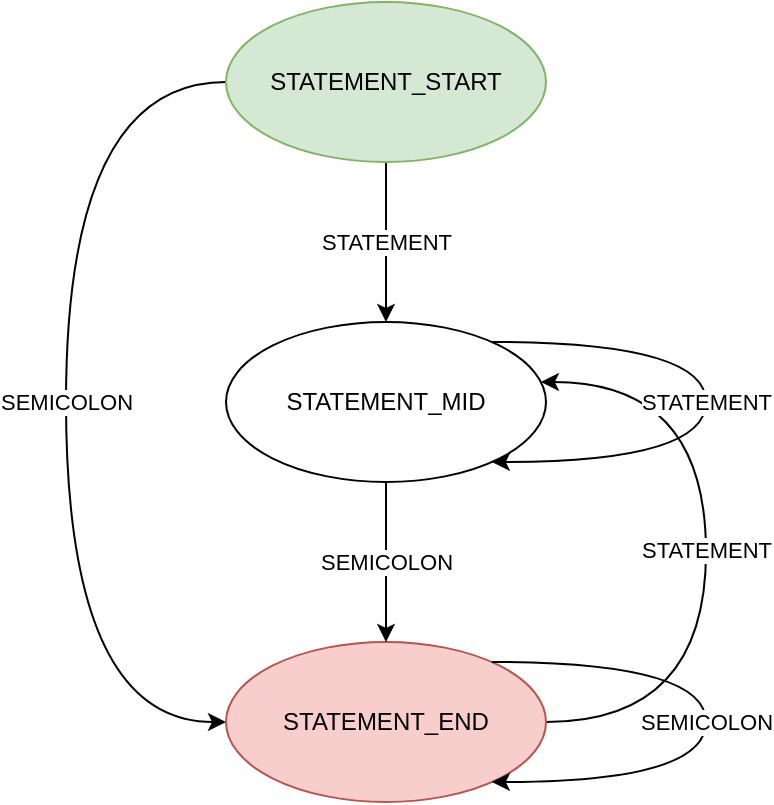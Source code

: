 <mxfile version="15.1.2" type="device" pages="6"><diagram id="bK9BDDkw3SeT28coJPDx" name="statement"><mxGraphModel dx="419" dy="792" grid="1" gridSize="10" guides="1" tooltips="1" connect="1" arrows="1" fold="1" page="1" pageScale="1" pageWidth="850" pageHeight="1100" math="0" shadow="0"><root><mxCell id="0"/><mxCell id="1" parent="0"/><mxCell id="UDYMnOhqUvh5DL2IZDFW-5" value="SEMICOLON" style="edgeStyle=orthogonalEdgeStyle;curved=1;rounded=0;orthogonalLoop=1;jettySize=auto;html=1;exitX=0;exitY=0.5;exitDx=0;exitDy=0;" parent="1" source="UDYMnOhqUvh5DL2IZDFW-1" target="UDYMnOhqUvh5DL2IZDFW-2" edge="1"><mxGeometry relative="1" as="geometry"><Array as="points"><mxPoint x="160" y="240"/><mxPoint x="160" y="560"/></Array></mxGeometry></mxCell><mxCell id="U7yt-398f3Vu_MOblbpk-3" value="STATEMENT" style="edgeStyle=orthogonalEdgeStyle;curved=1;rounded=0;orthogonalLoop=1;jettySize=auto;html=1;" parent="1" source="UDYMnOhqUvh5DL2IZDFW-1" target="U7yt-398f3Vu_MOblbpk-1" edge="1"><mxGeometry relative="1" as="geometry"/></mxCell><mxCell id="UDYMnOhqUvh5DL2IZDFW-1" value="STATEMENT_START" style="ellipse;whiteSpace=wrap;html=1;fillColor=#d5e8d4;strokeColor=#82b366;" parent="1" vertex="1"><mxGeometry x="240" y="200" width="160" height="80" as="geometry"/></mxCell><mxCell id="UDYMnOhqUvh5DL2IZDFW-6" value="STATEMENT" style="edgeStyle=orthogonalEdgeStyle;curved=1;rounded=0;orthogonalLoop=1;jettySize=auto;html=1;" parent="1" source="UDYMnOhqUvh5DL2IZDFW-2" target="U7yt-398f3Vu_MOblbpk-1" edge="1"><mxGeometry relative="1" as="geometry"><Array as="points"><mxPoint x="480" y="560"/><mxPoint x="480" y="390"/></Array></mxGeometry></mxCell><mxCell id="UDYMnOhqUvh5DL2IZDFW-2" value="STATEMENT_END" style="ellipse;whiteSpace=wrap;html=1;fillColor=#f8cecc;strokeColor=#b85450;" parent="1" vertex="1"><mxGeometry x="240" y="520" width="160" height="80" as="geometry"/></mxCell><mxCell id="U7yt-398f3Vu_MOblbpk-4" value="SEMICOLON" style="edgeStyle=orthogonalEdgeStyle;curved=1;rounded=0;orthogonalLoop=1;jettySize=auto;html=1;" parent="1" source="U7yt-398f3Vu_MOblbpk-1" target="UDYMnOhqUvh5DL2IZDFW-2" edge="1"><mxGeometry relative="1" as="geometry"/></mxCell><mxCell id="U7yt-398f3Vu_MOblbpk-1" value="STATEMENT_MID" style="ellipse;whiteSpace=wrap;html=1;" parent="1" vertex="1"><mxGeometry x="240" y="360" width="160" height="80" as="geometry"/></mxCell><mxCell id="U7yt-398f3Vu_MOblbpk-5" value="STATEMENT" style="edgeStyle=orthogonalEdgeStyle;curved=1;rounded=0;orthogonalLoop=1;jettySize=auto;html=1;" parent="1" source="U7yt-398f3Vu_MOblbpk-1" target="U7yt-398f3Vu_MOblbpk-1" edge="1"><mxGeometry relative="1" as="geometry"><Array as="points"><mxPoint x="480" y="430"/></Array></mxGeometry></mxCell><mxCell id="U7yt-398f3Vu_MOblbpk-6" value="SEMICOLON" style="edgeStyle=orthogonalEdgeStyle;curved=1;rounded=0;orthogonalLoop=1;jettySize=auto;html=1;" parent="1" source="UDYMnOhqUvh5DL2IZDFW-2" target="UDYMnOhqUvh5DL2IZDFW-2" edge="1"><mxGeometry relative="1" as="geometry"><Array as="points"><mxPoint x="480" y="590"/></Array></mxGeometry></mxCell></root></mxGraphModel></diagram><diagram name="if-then-else" id="oFkFDB2Qu-hyguMIaYTn"><mxGraphModel dx="871" dy="792" grid="1" gridSize="10" guides="1" tooltips="1" connect="1" arrows="1" fold="1" page="1" pageScale="1" pageWidth="850" pageHeight="1100" math="0" shadow="0"><root><mxCell id="MuGwJeMaBi-Dwto1j1CX-0"/><mxCell id="MuGwJeMaBi-Dwto1j1CX-1" parent="MuGwJeMaBi-Dwto1j1CX-0"/><mxCell id="MuGwJeMaBi-Dwto1j1CX-2" value="PAREN_OPEN" style="edgeStyle=orthogonalEdgeStyle;curved=1;rounded=0;orthogonalLoop=1;jettySize=auto;html=1;" parent="MuGwJeMaBi-Dwto1j1CX-1" source="MuGwJeMaBi-Dwto1j1CX-4" target="MuGwJeMaBi-Dwto1j1CX-8" edge="1"><mxGeometry relative="1" as="geometry"/></mxCell><mxCell id="MuGwJeMaBi-Dwto1j1CX-3" value="SEMICOLON" style="edgeStyle=orthogonalEdgeStyle;curved=1;rounded=0;orthogonalLoop=1;jettySize=auto;html=1;" parent="MuGwJeMaBi-Dwto1j1CX-1" source="MuGwJeMaBi-Dwto1j1CX-4" target="MuGwJeMaBi-Dwto1j1CX-19" edge="1"><mxGeometry relative="1" as="geometry"><mxPoint x="640" y="80" as="targetPoint"/><Array as="points"><mxPoint x="720" y="80"/><mxPoint x="720" y="1130"/></Array></mxGeometry></mxCell><mxCell id="MuGwJeMaBi-Dwto1j1CX-4" value="IF_START" style="ellipse;whiteSpace=wrap;html=1;fillColor=#d5e8d4;strokeColor=#82b366;" parent="MuGwJeMaBi-Dwto1j1CX-1" vertex="1"><mxGeometry x="320" y="40" width="160" height="80" as="geometry"/></mxCell><mxCell id="MuGwJeMaBi-Dwto1j1CX-5" value="IF_ELSE_END" style="ellipse;whiteSpace=wrap;html=1;fillColor=#f8cecc;strokeColor=#b85450;" parent="MuGwJeMaBi-Dwto1j1CX-1" vertex="1"><mxGeometry x="320" y="1840" width="160" height="80" as="geometry"/></mxCell><mxCell id="MuGwJeMaBi-Dwto1j1CX-6" value="PAREN_CLOSE" style="rounded=0;orthogonalLoop=1;jettySize=auto;html=1;" parent="MuGwJeMaBi-Dwto1j1CX-1" source="MuGwJeMaBi-Dwto1j1CX-24" target="MuGwJeMaBi-Dwto1j1CX-12" edge="1"><mxGeometry relative="1" as="geometry"/></mxCell><mxCell id="MuGwJeMaBi-Dwto1j1CX-7" value="STATEMENT" style="edgeStyle=none;rounded=0;orthogonalLoop=1;jettySize=auto;html=1;" parent="MuGwJeMaBi-Dwto1j1CX-1" source="MuGwJeMaBi-Dwto1j1CX-8" target="MuGwJeMaBi-Dwto1j1CX-24" edge="1"><mxGeometry relative="1" as="geometry"/></mxCell><mxCell id="MuGwJeMaBi-Dwto1j1CX-8" value="IF_PAREN_OPEN" style="ellipse;whiteSpace=wrap;html=1;" parent="MuGwJeMaBi-Dwto1j1CX-1" vertex="1"><mxGeometry x="320" y="200" width="160" height="80" as="geometry"/></mxCell><mxCell id="MuGwJeMaBi-Dwto1j1CX-9" value="STATEMENT&lt;br&gt;IF&lt;br&gt;WHILE&lt;br&gt;DO&lt;br&gt;FOR&lt;br&gt;FUNCTION" style="edgeStyle=orthogonalEdgeStyle;rounded=0;orthogonalLoop=1;jettySize=auto;html=1;curved=1;" parent="MuGwJeMaBi-Dwto1j1CX-1" source="MuGwJeMaBi-Dwto1j1CX-12" target="MuGwJeMaBi-Dwto1j1CX-52" edge="1"><mxGeometry x="0.364" y="10" relative="1" as="geometry"><Array as="points"><mxPoint x="200" y="560"/></Array><mxPoint as="offset"/></mxGeometry></mxCell><mxCell id="MuGwJeMaBi-Dwto1j1CX-10" value="BRACE_OPEN" style="edgeStyle=none;rounded=0;orthogonalLoop=1;jettySize=auto;html=1;" parent="MuGwJeMaBi-Dwto1j1CX-1" source="MuGwJeMaBi-Dwto1j1CX-12" target="MuGwJeMaBi-Dwto1j1CX-21" edge="1"><mxGeometry relative="1" as="geometry"/></mxCell><mxCell id="MuGwJeMaBi-Dwto1j1CX-11" value="SEMICOLON" style="edgeStyle=orthogonalEdgeStyle;curved=1;rounded=0;orthogonalLoop=1;jettySize=auto;html=1;" parent="MuGwJeMaBi-Dwto1j1CX-1" source="MuGwJeMaBi-Dwto1j1CX-12" target="MuGwJeMaBi-Dwto1j1CX-19" edge="1"><mxGeometry relative="1" as="geometry"><Array as="points"><mxPoint x="50" y="560"/><mxPoint x="50" y="1140"/></Array></mxGeometry></mxCell><mxCell id="lh3xeQbuJZvoEI2zQzY--0" value="BRACE_CLOSE" style="edgeStyle=orthogonalEdgeStyle;curved=1;rounded=0;orthogonalLoop=1;jettySize=auto;html=1;" parent="MuGwJeMaBi-Dwto1j1CX-1" source="MuGwJeMaBi-Dwto1j1CX-21" target="MuGwJeMaBi-Dwto1j1CX-19" edge="1"><mxGeometry relative="1" as="geometry"><Array as="points"><mxPoint x="640" y="720"/><mxPoint x="640" y="1120"/></Array></mxGeometry></mxCell><mxCell id="MuGwJeMaBi-Dwto1j1CX-12" value="IF_PAREN_CLOSE" style="ellipse;whiteSpace=wrap;html=1;" parent="MuGwJeMaBi-Dwto1j1CX-1" vertex="1"><mxGeometry x="320" y="520" width="160" height="80" as="geometry"/></mxCell><mxCell id="MuGwJeMaBi-Dwto1j1CX-13" value="BRACE_OPEN" style="edgeStyle=orthogonalEdgeStyle;curved=1;rounded=0;orthogonalLoop=1;jettySize=auto;html=1;" parent="MuGwJeMaBi-Dwto1j1CX-1" source="MuGwJeMaBi-Dwto1j1CX-17" target="MuGwJeMaBi-Dwto1j1CX-27" edge="1"><mxGeometry relative="1" as="geometry"/></mxCell><mxCell id="MuGwJeMaBi-Dwto1j1CX-14" value="SEMICOLON" style="edgeStyle=orthogonalEdgeStyle;curved=1;rounded=0;orthogonalLoop=1;jettySize=auto;html=1;" parent="MuGwJeMaBi-Dwto1j1CX-1" source="MuGwJeMaBi-Dwto1j1CX-17" target="MuGwJeMaBi-Dwto1j1CX-5" edge="1"><mxGeometry relative="1" as="geometry"><Array as="points"><mxPoint x="720" y="1300"/><mxPoint x="720" y="1880"/></Array></mxGeometry></mxCell><mxCell id="MuGwJeMaBi-Dwto1j1CX-16" value="STATEMENT&lt;br&gt;WHILE&lt;br&gt;DO&lt;br&gt;FOR&lt;br&gt;FUNCTION" style="edgeStyle=orthogonalEdgeStyle;curved=1;rounded=0;orthogonalLoop=1;jettySize=auto;html=1;" parent="MuGwJeMaBi-Dwto1j1CX-1" source="MuGwJeMaBi-Dwto1j1CX-17" target="MuGwJeMaBi-Dwto1j1CX-54" edge="1"><mxGeometry x="0.334" y="10" relative="1" as="geometry"><Array as="points"><mxPoint x="160" y="1300"/></Array><mxPoint as="offset"/></mxGeometry></mxCell><mxCell id="JeFO6iS-XbNpgLlsY4ys-5" value="IF" style="edgeStyle=orthogonalEdgeStyle;curved=1;rounded=0;orthogonalLoop=1;jettySize=auto;html=1;" parent="MuGwJeMaBi-Dwto1j1CX-1" source="MuGwJeMaBi-Dwto1j1CX-17" target="JeFO6iS-XbNpgLlsY4ys-1" edge="1"><mxGeometry relative="1" as="geometry"><Array as="points"><mxPoint x="660" y="1260"/><mxPoint x="660" y="1260"/></Array></mxGeometry></mxCell><mxCell id="MuGwJeMaBi-Dwto1j1CX-17" value="IF_ELSE" style="ellipse;whiteSpace=wrap;html=1;fillColor=#d5e8d4;strokeColor=#82b366;" parent="MuGwJeMaBi-Dwto1j1CX-1" vertex="1"><mxGeometry x="320" y="1240" width="160" height="80" as="geometry"/></mxCell><mxCell id="MuGwJeMaBi-Dwto1j1CX-18" value="ELSE" style="edgeStyle=orthogonalEdgeStyle;curved=1;rounded=0;orthogonalLoop=1;jettySize=auto;html=1;" parent="MuGwJeMaBi-Dwto1j1CX-1" source="MuGwJeMaBi-Dwto1j1CX-19" target="MuGwJeMaBi-Dwto1j1CX-17" edge="1"><mxGeometry relative="1" as="geometry"><mxPoint x="160" y="1280" as="sourcePoint"/></mxGeometry></mxCell><mxCell id="MuGwJeMaBi-Dwto1j1CX-19" value="IF_THEN_END" style="ellipse;whiteSpace=wrap;html=1;fillColor=#f8cecc;strokeColor=#b85450;" parent="MuGwJeMaBi-Dwto1j1CX-1" vertex="1"><mxGeometry x="320" y="1090" width="160" height="80" as="geometry"/></mxCell><mxCell id="MuGwJeMaBi-Dwto1j1CX-20" value="SEMICOLON&lt;br&gt;STATEMENT&lt;br&gt;IF&lt;br&gt;WHILE&lt;br&gt;DO&lt;br&gt;FOR&lt;br&gt;FUNCTION" style="edgeStyle=orthogonalEdgeStyle;curved=1;rounded=0;orthogonalLoop=1;jettySize=auto;html=1;" parent="MuGwJeMaBi-Dwto1j1CX-1" source="MuGwJeMaBi-Dwto1j1CX-21" target="MuGwJeMaBi-Dwto1j1CX-23" edge="1"><mxGeometry relative="1" as="geometry"/></mxCell><mxCell id="MuGwJeMaBi-Dwto1j1CX-21" value="IF_THEN_BRACE_OPEN" style="ellipse;whiteSpace=wrap;html=1;" parent="MuGwJeMaBi-Dwto1j1CX-1" vertex="1"><mxGeometry x="320" y="680" width="160" height="80" as="geometry"/></mxCell><mxCell id="MuGwJeMaBi-Dwto1j1CX-22" value="BRACE_CLOSE" style="rounded=0;orthogonalLoop=1;jettySize=auto;html=1;" parent="MuGwJeMaBi-Dwto1j1CX-1" source="MuGwJeMaBi-Dwto1j1CX-23" target="MuGwJeMaBi-Dwto1j1CX-19" edge="1"><mxGeometry relative="1" as="geometry"/></mxCell><mxCell id="MuGwJeMaBi-Dwto1j1CX-23" value="IF_THEN_STATEMENT" style="ellipse;whiteSpace=wrap;html=1;fillColor=#dae8fc;strokeColor=#6c8ebf;" parent="MuGwJeMaBi-Dwto1j1CX-1" vertex="1"><mxGeometry x="320" y="920" width="160" height="80" as="geometry"/></mxCell><mxCell id="MuGwJeMaBi-Dwto1j1CX-24" value="IF_PAREN_STATEMENT" style="ellipse;whiteSpace=wrap;html=1;" parent="MuGwJeMaBi-Dwto1j1CX-1" vertex="1"><mxGeometry x="320" y="360" width="160" height="80" as="geometry"/></mxCell><mxCell id="MuGwJeMaBi-Dwto1j1CX-25" value="&lt;span style=&quot;color: rgb(0 , 0 , 0) ; font-family: &amp;#34;helvetica&amp;#34; ; font-size: 11px ; font-style: normal ; font-weight: 400 ; letter-spacing: normal ; text-align: center ; text-indent: 0px ; text-transform: none ; word-spacing: 0px ; background-color: rgb(255 , 255 , 255) ; display: inline ; float: none&quot;&gt;SEMICOLON&lt;/span&gt;&lt;br style=&quot;color: rgb(0 , 0 , 0) ; font-family: &amp;#34;helvetica&amp;#34; ; font-size: 11px ; font-style: normal ; font-weight: 400 ; letter-spacing: normal ; text-align: center ; text-indent: 0px ; text-transform: none ; word-spacing: 0px&quot;&gt;&lt;span style=&quot;color: rgb(0 , 0 , 0) ; font-family: &amp;#34;helvetica&amp;#34; ; font-size: 11px ; font-style: normal ; font-weight: 400 ; letter-spacing: normal ; text-align: center ; text-indent: 0px ; text-transform: none ; word-spacing: 0px ; background-color: rgb(255 , 255 , 255) ; display: inline ; float: none&quot;&gt;STATEMENT&lt;/span&gt;&lt;br style=&quot;color: rgb(0 , 0 , 0) ; font-family: &amp;#34;helvetica&amp;#34; ; font-size: 11px ; font-style: normal ; font-weight: 400 ; letter-spacing: normal ; text-align: center ; text-indent: 0px ; text-transform: none ; word-spacing: 0px&quot;&gt;&lt;span style=&quot;color: rgb(0 , 0 , 0) ; font-family: &amp;#34;helvetica&amp;#34; ; font-size: 11px ; font-style: normal ; font-weight: 400 ; letter-spacing: normal ; text-align: center ; text-indent: 0px ; text-transform: none ; word-spacing: 0px ; background-color: rgb(255 , 255 , 255) ; display: inline ; float: none&quot;&gt;IF&lt;/span&gt;&lt;br style=&quot;color: rgb(0 , 0 , 0) ; font-family: &amp;#34;helvetica&amp;#34; ; font-size: 11px ; font-style: normal ; font-weight: 400 ; letter-spacing: normal ; text-align: center ; text-indent: 0px ; text-transform: none ; word-spacing: 0px&quot;&gt;&lt;span style=&quot;color: rgb(0 , 0 , 0) ; font-family: &amp;#34;helvetica&amp;#34; ; font-size: 11px ; font-style: normal ; font-weight: 400 ; letter-spacing: normal ; text-align: center ; text-indent: 0px ; text-transform: none ; word-spacing: 0px ; background-color: rgb(255 , 255 , 255) ; display: inline ; float: none&quot;&gt;WHILE&lt;/span&gt;&lt;br style=&quot;color: rgb(0 , 0 , 0) ; font-family: &amp;#34;helvetica&amp;#34; ; font-size: 11px ; font-style: normal ; font-weight: 400 ; letter-spacing: normal ; text-align: center ; text-indent: 0px ; text-transform: none ; word-spacing: 0px&quot;&gt;&lt;span style=&quot;color: rgb(0 , 0 , 0) ; font-family: &amp;#34;helvetica&amp;#34; ; font-size: 11px ; font-style: normal ; font-weight: 400 ; letter-spacing: normal ; text-align: center ; text-indent: 0px ; text-transform: none ; word-spacing: 0px ; background-color: rgb(255 , 255 , 255) ; display: inline ; float: none&quot;&gt;DO&lt;/span&gt;&lt;br style=&quot;color: rgb(0 , 0 , 0) ; font-family: &amp;#34;helvetica&amp;#34; ; font-size: 11px ; font-style: normal ; font-weight: 400 ; letter-spacing: normal ; text-align: center ; text-indent: 0px ; text-transform: none ; word-spacing: 0px&quot;&gt;&lt;span style=&quot;color: rgb(0 , 0 , 0) ; font-family: &amp;#34;helvetica&amp;#34; ; font-size: 11px ; font-style: normal ; font-weight: 400 ; letter-spacing: normal ; text-align: center ; text-indent: 0px ; text-transform: none ; word-spacing: 0px ; background-color: rgb(255 , 255 , 255) ; display: inline ; float: none&quot;&gt;FOR&lt;br&gt;FUNCTION&lt;br&gt;&lt;/span&gt;" style="edgeStyle=orthogonalEdgeStyle;curved=1;rounded=0;orthogonalLoop=1;jettySize=auto;html=1;" parent="MuGwJeMaBi-Dwto1j1CX-1" source="MuGwJeMaBi-Dwto1j1CX-23" target="MuGwJeMaBi-Dwto1j1CX-23" edge="1"><mxGeometry relative="1" as="geometry"><Array as="points"><mxPoint x="560" y="990"/></Array></mxGeometry></mxCell><mxCell id="MuGwJeMaBi-Dwto1j1CX-26" value="&lt;span style=&quot;color: rgb(0 , 0 , 0) ; font-family: &amp;#34;helvetica&amp;#34; ; font-size: 11px ; font-style: normal ; font-weight: 400 ; letter-spacing: normal ; text-align: center ; text-indent: 0px ; text-transform: none ; word-spacing: 0px ; background-color: rgb(255 , 255 , 255) ; display: inline ; float: none&quot;&gt;SEMICOLON&lt;/span&gt;&lt;br style=&quot;color: rgb(0 , 0 , 0) ; font-family: &amp;#34;helvetica&amp;#34; ; font-size: 11px ; font-style: normal ; font-weight: 400 ; letter-spacing: normal ; text-align: center ; text-indent: 0px ; text-transform: none ; word-spacing: 0px&quot;&gt;&lt;span style=&quot;color: rgb(0 , 0 , 0) ; font-family: &amp;#34;helvetica&amp;#34; ; font-size: 11px ; font-style: normal ; font-weight: 400 ; letter-spacing: normal ; text-align: center ; text-indent: 0px ; text-transform: none ; word-spacing: 0px ; background-color: rgb(255 , 255 , 255) ; display: inline ; float: none&quot;&gt;STATEMENT&lt;/span&gt;&lt;br style=&quot;color: rgb(0 , 0 , 0) ; font-family: &amp;#34;helvetica&amp;#34; ; font-size: 11px ; font-style: normal ; font-weight: 400 ; letter-spacing: normal ; text-align: center ; text-indent: 0px ; text-transform: none ; word-spacing: 0px&quot;&gt;&lt;span style=&quot;color: rgb(0 , 0 , 0) ; font-family: &amp;#34;helvetica&amp;#34; ; font-size: 11px ; font-style: normal ; font-weight: 400 ; letter-spacing: normal ; text-align: center ; text-indent: 0px ; text-transform: none ; word-spacing: 0px ; background-color: rgb(255 , 255 , 255) ; display: inline ; float: none&quot;&gt;IF&lt;/span&gt;&lt;br style=&quot;color: rgb(0 , 0 , 0) ; font-family: &amp;#34;helvetica&amp;#34; ; font-size: 11px ; font-style: normal ; font-weight: 400 ; letter-spacing: normal ; text-align: center ; text-indent: 0px ; text-transform: none ; word-spacing: 0px&quot;&gt;&lt;span style=&quot;color: rgb(0 , 0 , 0) ; font-family: &amp;#34;helvetica&amp;#34; ; font-size: 11px ; font-style: normal ; font-weight: 400 ; letter-spacing: normal ; text-align: center ; text-indent: 0px ; text-transform: none ; word-spacing: 0px ; background-color: rgb(255 , 255 , 255) ; display: inline ; float: none&quot;&gt;WHILE&lt;/span&gt;&lt;br style=&quot;color: rgb(0 , 0 , 0) ; font-family: &amp;#34;helvetica&amp;#34; ; font-size: 11px ; font-style: normal ; font-weight: 400 ; letter-spacing: normal ; text-align: center ; text-indent: 0px ; text-transform: none ; word-spacing: 0px&quot;&gt;&lt;span style=&quot;color: rgb(0 , 0 , 0) ; font-family: &amp;#34;helvetica&amp;#34; ; font-size: 11px ; font-style: normal ; font-weight: 400 ; letter-spacing: normal ; text-align: center ; text-indent: 0px ; text-transform: none ; word-spacing: 0px ; background-color: rgb(255 , 255 , 255) ; display: inline ; float: none&quot;&gt;DO&lt;/span&gt;&lt;br style=&quot;color: rgb(0 , 0 , 0) ; font-family: &amp;#34;helvetica&amp;#34; ; font-size: 11px ; font-style: normal ; font-weight: 400 ; letter-spacing: normal ; text-align: center ; text-indent: 0px ; text-transform: none ; word-spacing: 0px&quot;&gt;&lt;span style=&quot;color: rgb(0 , 0 , 0) ; font-family: &amp;#34;helvetica&amp;#34; ; font-size: 11px ; font-style: normal ; font-weight: 400 ; letter-spacing: normal ; text-align: center ; text-indent: 0px ; text-transform: none ; word-spacing: 0px ; background-color: rgb(255 , 255 , 255) ; display: inline ; float: none&quot;&gt;FOR&lt;br&gt;FUNCTION&lt;br&gt;&lt;/span&gt;" style="edgeStyle=orthogonalEdgeStyle;curved=1;rounded=0;orthogonalLoop=1;jettySize=auto;html=1;" parent="MuGwJeMaBi-Dwto1j1CX-1" source="MuGwJeMaBi-Dwto1j1CX-27" target="MuGwJeMaBi-Dwto1j1CX-29" edge="1"><mxGeometry relative="1" as="geometry"/></mxCell><mxCell id="lh3xeQbuJZvoEI2zQzY--1" value="BRACE_CLOSE" style="edgeStyle=orthogonalEdgeStyle;curved=1;rounded=0;orthogonalLoop=1;jettySize=auto;html=1;" parent="MuGwJeMaBi-Dwto1j1CX-1" source="MuGwJeMaBi-Dwto1j1CX-27" target="MuGwJeMaBi-Dwto1j1CX-5" edge="1"><mxGeometry relative="1" as="geometry"><Array as="points"><mxPoint x="640" y="1445"/><mxPoint x="640" y="1880"/></Array></mxGeometry></mxCell><mxCell id="MuGwJeMaBi-Dwto1j1CX-27" value="IF_ELSE_BRACE_OPEN" style="ellipse;whiteSpace=wrap;html=1;" parent="MuGwJeMaBi-Dwto1j1CX-1" vertex="1"><mxGeometry x="320" y="1400" width="160" height="90" as="geometry"/></mxCell><mxCell id="MuGwJeMaBi-Dwto1j1CX-28" value="BRACE_CLOSE" style="edgeStyle=orthogonalEdgeStyle;curved=1;rounded=0;orthogonalLoop=1;jettySize=auto;html=1;" parent="MuGwJeMaBi-Dwto1j1CX-1" source="MuGwJeMaBi-Dwto1j1CX-29" target="MuGwJeMaBi-Dwto1j1CX-5" edge="1"><mxGeometry relative="1" as="geometry"/></mxCell><mxCell id="MuGwJeMaBi-Dwto1j1CX-29" value="IF_ELSE_STATEMENT" style="ellipse;whiteSpace=wrap;html=1;fillColor=#dae8fc;strokeColor=#6c8ebf;" parent="MuGwJeMaBi-Dwto1j1CX-1" vertex="1"><mxGeometry x="320" y="1670" width="160" height="80" as="geometry"/></mxCell><mxCell id="MuGwJeMaBi-Dwto1j1CX-30" value="&lt;span style=&quot;color: rgb(0 , 0 , 0) ; font-family: &amp;#34;helvetica&amp;#34; ; font-size: 11px ; font-style: normal ; font-weight: 400 ; letter-spacing: normal ; text-align: center ; text-indent: 0px ; text-transform: none ; word-spacing: 0px ; background-color: rgb(255 , 255 , 255) ; display: inline ; float: none&quot;&gt;SEMICOLON&lt;/span&gt;&lt;br style=&quot;color: rgb(0 , 0 , 0) ; font-family: &amp;#34;helvetica&amp;#34; ; font-size: 11px ; font-style: normal ; font-weight: 400 ; letter-spacing: normal ; text-align: center ; text-indent: 0px ; text-transform: none ; word-spacing: 0px&quot;&gt;&lt;span style=&quot;color: rgb(0 , 0 , 0) ; font-family: &amp;#34;helvetica&amp;#34; ; font-size: 11px ; font-style: normal ; font-weight: 400 ; letter-spacing: normal ; text-align: center ; text-indent: 0px ; text-transform: none ; word-spacing: 0px ; background-color: rgb(255 , 255 , 255) ; display: inline ; float: none&quot;&gt;STATEMENT&lt;/span&gt;&lt;br style=&quot;color: rgb(0 , 0 , 0) ; font-family: &amp;#34;helvetica&amp;#34; ; font-size: 11px ; font-style: normal ; font-weight: 400 ; letter-spacing: normal ; text-align: center ; text-indent: 0px ; text-transform: none ; word-spacing: 0px&quot;&gt;&lt;span style=&quot;color: rgb(0 , 0 , 0) ; font-family: &amp;#34;helvetica&amp;#34; ; font-size: 11px ; font-style: normal ; font-weight: 400 ; letter-spacing: normal ; text-align: center ; text-indent: 0px ; text-transform: none ; word-spacing: 0px ; background-color: rgb(255 , 255 , 255) ; display: inline ; float: none&quot;&gt;IF&lt;/span&gt;&lt;br style=&quot;color: rgb(0 , 0 , 0) ; font-family: &amp;#34;helvetica&amp;#34; ; font-size: 11px ; font-style: normal ; font-weight: 400 ; letter-spacing: normal ; text-align: center ; text-indent: 0px ; text-transform: none ; word-spacing: 0px&quot;&gt;&lt;span style=&quot;color: rgb(0 , 0 , 0) ; font-family: &amp;#34;helvetica&amp;#34; ; font-size: 11px ; font-style: normal ; font-weight: 400 ; letter-spacing: normal ; text-align: center ; text-indent: 0px ; text-transform: none ; word-spacing: 0px ; background-color: rgb(255 , 255 , 255) ; display: inline ; float: none&quot;&gt;WHILE&lt;/span&gt;&lt;br style=&quot;color: rgb(0 , 0 , 0) ; font-family: &amp;#34;helvetica&amp;#34; ; font-size: 11px ; font-style: normal ; font-weight: 400 ; letter-spacing: normal ; text-align: center ; text-indent: 0px ; text-transform: none ; word-spacing: 0px&quot;&gt;&lt;span style=&quot;color: rgb(0 , 0 , 0) ; font-family: &amp;#34;helvetica&amp;#34; ; font-size: 11px ; font-style: normal ; font-weight: 400 ; letter-spacing: normal ; text-align: center ; text-indent: 0px ; text-transform: none ; word-spacing: 0px ; background-color: rgb(255 , 255 , 255) ; display: inline ; float: none&quot;&gt;DO&lt;/span&gt;&lt;br style=&quot;color: rgb(0 , 0 , 0) ; font-family: &amp;#34;helvetica&amp;#34; ; font-size: 11px ; font-style: normal ; font-weight: 400 ; letter-spacing: normal ; text-align: center ; text-indent: 0px ; text-transform: none ; word-spacing: 0px&quot;&gt;&lt;span style=&quot;color: rgb(0 , 0 , 0) ; font-family: &amp;#34;helvetica&amp;#34; ; font-size: 11px ; font-style: normal ; font-weight: 400 ; letter-spacing: normal ; text-align: center ; text-indent: 0px ; text-transform: none ; word-spacing: 0px ; background-color: rgb(255 , 255 , 255) ; display: inline ; float: none&quot;&gt;FOR&lt;br&gt;FUNCTION&lt;br&gt;&lt;/span&gt;" style="edgeStyle=orthogonalEdgeStyle;curved=1;rounded=0;orthogonalLoop=1;jettySize=auto;html=1;" parent="MuGwJeMaBi-Dwto1j1CX-1" source="MuGwJeMaBi-Dwto1j1CX-29" target="MuGwJeMaBi-Dwto1j1CX-29" edge="1"><mxGeometry relative="1" as="geometry"><Array as="points"><mxPoint x="560" y="1740"/></Array></mxGeometry></mxCell><mxCell id="MuGwJeMaBi-Dwto1j1CX-46" value="&lt;span style=&quot;color: rgb(0, 0, 0); font-family: helvetica; font-size: 11px; font-style: normal; font-weight: 400; letter-spacing: normal; text-align: center; text-indent: 0px; text-transform: none; word-spacing: 0px; background-color: rgb(255, 255, 255); display: inline; float: none;&quot;&gt;STATEMENT&lt;/span&gt;" style="edgeStyle=orthogonalEdgeStyle;curved=1;rounded=0;orthogonalLoop=1;jettySize=auto;html=1;" parent="MuGwJeMaBi-Dwto1j1CX-1" source="MuGwJeMaBi-Dwto1j1CX-24" target="MuGwJeMaBi-Dwto1j1CX-24" edge="1"><mxGeometry relative="1" as="geometry"><Array as="points"><mxPoint x="570" y="430"/></Array></mxGeometry></mxCell><mxCell id="MuGwJeMaBi-Dwto1j1CX-51" value="LAMBDA" style="edgeStyle=orthogonalEdgeStyle;curved=1;rounded=0;orthogonalLoop=1;jettySize=auto;html=1;" parent="MuGwJeMaBi-Dwto1j1CX-1" source="MuGwJeMaBi-Dwto1j1CX-52" target="MuGwJeMaBi-Dwto1j1CX-19" edge="1"><mxGeometry x="0.333" y="30" relative="1" as="geometry"><Array as="points"><mxPoint x="200" y="1120"/></Array><mxPoint as="offset"/></mxGeometry></mxCell><mxCell id="GUKU5nGYmk1sAPncdr4c-1" value="ELSE" style="edgeStyle=orthogonalEdgeStyle;curved=1;rounded=0;orthogonalLoop=1;jettySize=auto;html=1;" parent="MuGwJeMaBi-Dwto1j1CX-1" source="MuGwJeMaBi-Dwto1j1CX-52" target="MuGwJeMaBi-Dwto1j1CX-17" edge="1"><mxGeometry x="-0.024" y="30" relative="1" as="geometry"><Array as="points"><mxPoint x="190" y="1280"/></Array><mxPoint as="offset"/></mxGeometry></mxCell><mxCell id="MuGwJeMaBi-Dwto1j1CX-52" value="IF_THEN_SINGLE_STATEMENT" style="ellipse;whiteSpace=wrap;html=1;fillColor=#dae8fc;strokeColor=#6c8ebf;" parent="MuGwJeMaBi-Dwto1j1CX-1" vertex="1"><mxGeometry x="110" y="920" width="160" height="80" as="geometry"/></mxCell><mxCell id="MuGwJeMaBi-Dwto1j1CX-53" value="LAMBDA" style="edgeStyle=orthogonalEdgeStyle;curved=1;rounded=0;orthogonalLoop=1;jettySize=auto;html=1;" parent="MuGwJeMaBi-Dwto1j1CX-1" source="MuGwJeMaBi-Dwto1j1CX-54" target="MuGwJeMaBi-Dwto1j1CX-5" edge="1"><mxGeometry x="0.286" y="20" relative="1" as="geometry"><Array as="points"><mxPoint x="160" y="1880"/></Array><mxPoint as="offset"/></mxGeometry></mxCell><mxCell id="MuGwJeMaBi-Dwto1j1CX-54" value="IF_ELSE_SINGLE_STATEMENT" style="ellipse;whiteSpace=wrap;html=1;fillColor=#dae8fc;strokeColor=#6c8ebf;" parent="MuGwJeMaBi-Dwto1j1CX-1" vertex="1"><mxGeometry x="80" y="1670" width="160" height="80" as="geometry"/></mxCell><mxCell id="JeFO6iS-XbNpgLlsY4ys-4" value="LAMBDA" style="edgeStyle=orthogonalEdgeStyle;curved=1;rounded=0;orthogonalLoop=1;jettySize=auto;html=1;" parent="MuGwJeMaBi-Dwto1j1CX-1" source="JeFO6iS-XbNpgLlsY4ys-1" target="JeFO6iS-XbNpgLlsY4ys-3" edge="1"><mxGeometry relative="1" as="geometry"/></mxCell><mxCell id="JeFO6iS-XbNpgLlsY4ys-1" value="ELSE_IF_STATEMENT" style="ellipse;whiteSpace=wrap;html=1;fillColor=#dae8fc;strokeColor=#6c8ebf;" parent="MuGwJeMaBi-Dwto1j1CX-1" vertex="1"><mxGeometry x="720" y="1240" width="160" height="80" as="geometry"/></mxCell><mxCell id="JeFO6iS-XbNpgLlsY4ys-6" value="ELSE" style="edgeStyle=orthogonalEdgeStyle;curved=1;rounded=0;orthogonalLoop=1;jettySize=auto;html=1;" parent="MuGwJeMaBi-Dwto1j1CX-1" source="JeFO6iS-XbNpgLlsY4ys-3" target="MuGwJeMaBi-Dwto1j1CX-17" edge="1"><mxGeometry x="0.022" y="20" relative="1" as="geometry"><Array as="points"><mxPoint x="710" y="1440"/><mxPoint x="710" y="1280"/></Array><mxPoint as="offset"/></mxGeometry></mxCell><mxCell id="JeFO6iS-XbNpgLlsY4ys-3" value="ELSE_IF_END" style="ellipse;whiteSpace=wrap;html=1;fillColor=#f8cecc;strokeColor=#b85450;" parent="MuGwJeMaBi-Dwto1j1CX-1" vertex="1"><mxGeometry x="720" y="1400" width="160" height="80" as="geometry"/></mxCell></root></mxGraphModel></diagram><diagram id="HgEe9r-Zt4MwQDkdBlBt" name="while"><mxGraphModel dx="871" dy="792" grid="1" gridSize="10" guides="1" tooltips="1" connect="1" arrows="1" fold="1" page="1" pageScale="1" pageWidth="850" pageHeight="1100" math="0" shadow="0"><root><mxCell id="62sLrjDR4lGC6JqSq8Uo-0"/><mxCell id="62sLrjDR4lGC6JqSq8Uo-1" parent="62sLrjDR4lGC6JqSq8Uo-0"/><mxCell id="K8Lf_T4fUYrkjXK5MEJS-2" value="PAREN_OPEN" style="edgeStyle=orthogonalEdgeStyle;curved=1;rounded=0;orthogonalLoop=1;jettySize=auto;html=1;" parent="62sLrjDR4lGC6JqSq8Uo-1" source="K8Lf_T4fUYrkjXK5MEJS-0" target="K8Lf_T4fUYrkjXK5MEJS-1" edge="1"><mxGeometry relative="1" as="geometry"/></mxCell><mxCell id="K8Lf_T4fUYrkjXK5MEJS-0" value="WHILE-START" style="ellipse;whiteSpace=wrap;html=1;fillColor=#d5e8d4;strokeColor=#82b366;" parent="62sLrjDR4lGC6JqSq8Uo-1" vertex="1"><mxGeometry x="360" y="80" width="160" height="80" as="geometry"/></mxCell><mxCell id="K8Lf_T4fUYrkjXK5MEJS-4" value="&lt;span style=&quot;color: rgb(0, 0, 0); font-family: helvetica; font-size: 11px; font-style: normal; font-weight: 400; letter-spacing: normal; text-align: center; text-indent: 0px; text-transform: none; word-spacing: 0px; background-color: rgb(255, 255, 255); display: inline; float: none;&quot;&gt;STATEMENT&lt;/span&gt;" style="edgeStyle=orthogonalEdgeStyle;curved=1;rounded=0;orthogonalLoop=1;jettySize=auto;html=1;" parent="62sLrjDR4lGC6JqSq8Uo-1" source="K8Lf_T4fUYrkjXK5MEJS-1" target="K8Lf_T4fUYrkjXK5MEJS-3" edge="1"><mxGeometry relative="1" as="geometry"/></mxCell><mxCell id="K8Lf_T4fUYrkjXK5MEJS-1" value="WHILE_PAREN_OPEN" style="ellipse;whiteSpace=wrap;html=1;" parent="62sLrjDR4lGC6JqSq8Uo-1" vertex="1"><mxGeometry x="360" y="240" width="160" height="80" as="geometry"/></mxCell><mxCell id="BcQJR9cHfd5TLTSNr3JA-1" value="PAREN_CLOSE" style="edgeStyle=orthogonalEdgeStyle;curved=1;rounded=0;orthogonalLoop=1;jettySize=auto;html=1;" parent="62sLrjDR4lGC6JqSq8Uo-1" source="K8Lf_T4fUYrkjXK5MEJS-3" target="BcQJR9cHfd5TLTSNr3JA-0" edge="1"><mxGeometry relative="1" as="geometry"/></mxCell><mxCell id="K8Lf_T4fUYrkjXK5MEJS-3" value="WHILE_PAREN_STATEMENT" style="ellipse;whiteSpace=wrap;html=1;" parent="62sLrjDR4lGC6JqSq8Uo-1" vertex="1"><mxGeometry x="360" y="400" width="160" height="80" as="geometry"/></mxCell><mxCell id="K8Lf_T4fUYrkjXK5MEJS-5" value="&lt;span style=&quot;color: rgb(0, 0, 0); font-family: helvetica; font-size: 11px; font-style: normal; font-weight: 400; letter-spacing: normal; text-align: center; text-indent: 0px; text-transform: none; word-spacing: 0px; background-color: rgb(255, 255, 255); display: inline; float: none;&quot;&gt;STATEMENT&lt;/span&gt;" style="edgeStyle=orthogonalEdgeStyle;curved=1;rounded=0;orthogonalLoop=1;jettySize=auto;html=1;" parent="62sLrjDR4lGC6JqSq8Uo-1" source="K8Lf_T4fUYrkjXK5MEJS-3" target="K8Lf_T4fUYrkjXK5MEJS-3" edge="1"><mxGeometry relative="1" as="geometry"><Array as="points"><mxPoint x="600" y="470"/></Array></mxGeometry></mxCell><mxCell id="BcQJR9cHfd5TLTSNr3JA-3" value="BRACE_OPEN" style="edgeStyle=orthogonalEdgeStyle;curved=1;rounded=0;orthogonalLoop=1;jettySize=auto;html=1;" parent="62sLrjDR4lGC6JqSq8Uo-1" source="BcQJR9cHfd5TLTSNr3JA-0" target="BcQJR9cHfd5TLTSNr3JA-2" edge="1"><mxGeometry relative="1" as="geometry"/></mxCell><mxCell id="BcQJR9cHfd5TLTSNr3JA-9" value="SEMICOLON" style="edgeStyle=orthogonalEdgeStyle;curved=1;rounded=0;orthogonalLoop=1;jettySize=auto;html=1;" parent="62sLrjDR4lGC6JqSq8Uo-1" source="BcQJR9cHfd5TLTSNr3JA-0" target="BcQJR9cHfd5TLTSNr3JA-7" edge="1"><mxGeometry relative="1" as="geometry"><Array as="points"><mxPoint x="720" y="600"/><mxPoint x="720" y="1160"/></Array></mxGeometry></mxCell><mxCell id="XsnjM_PlW_SKrPeVXpor-1" value="STATEMENT&lt;br&gt;IF&lt;br&gt;WHILE&lt;br&gt;DO&lt;br&gt;FOR&lt;br&gt;FUNCTION" style="rounded=0;orthogonalLoop=1;jettySize=auto;html=1;edgeStyle=orthogonalEdgeStyle;curved=1;" parent="62sLrjDR4lGC6JqSq8Uo-1" source="BcQJR9cHfd5TLTSNr3JA-0" target="XsnjM_PlW_SKrPeVXpor-0" edge="1"><mxGeometry x="0.115" y="20" relative="1" as="geometry"><mxPoint as="offset"/></mxGeometry></mxCell><mxCell id="BcQJR9cHfd5TLTSNr3JA-0" value="WHILE_PAREN_CLOSE" style="ellipse;whiteSpace=wrap;html=1;" parent="62sLrjDR4lGC6JqSq8Uo-1" vertex="1"><mxGeometry x="360" y="560" width="160" height="80" as="geometry"/></mxCell><mxCell id="BcQJR9cHfd5TLTSNr3JA-5" value="&lt;span style=&quot;color: rgb(0 , 0 , 0) ; font-family: &amp;#34;helvetica&amp;#34; ; font-size: 11px ; font-style: normal ; font-weight: 400 ; letter-spacing: normal ; text-align: center ; text-indent: 0px ; text-transform: none ; word-spacing: 0px ; background-color: rgb(255 , 255 , 255) ; display: inline ; float: none&quot;&gt;SEMICOLON&lt;/span&gt;&lt;br style=&quot;color: rgb(0 , 0 , 0) ; font-family: &amp;#34;helvetica&amp;#34; ; font-size: 11px ; font-style: normal ; font-weight: 400 ; letter-spacing: normal ; text-align: center ; text-indent: 0px ; text-transform: none ; word-spacing: 0px&quot;&gt;&lt;span style=&quot;color: rgb(0 , 0 , 0) ; font-family: &amp;#34;helvetica&amp;#34; ; font-size: 11px ; font-style: normal ; font-weight: 400 ; letter-spacing: normal ; text-align: center ; text-indent: 0px ; text-transform: none ; word-spacing: 0px ; background-color: rgb(255 , 255 , 255) ; display: inline ; float: none&quot;&gt;STATEMENT&lt;/span&gt;&lt;br style=&quot;color: rgb(0 , 0 , 0) ; font-family: &amp;#34;helvetica&amp;#34; ; font-size: 11px ; font-style: normal ; font-weight: 400 ; letter-spacing: normal ; text-align: center ; text-indent: 0px ; text-transform: none ; word-spacing: 0px&quot;&gt;&lt;span style=&quot;color: rgb(0 , 0 , 0) ; font-family: &amp;#34;helvetica&amp;#34; ; font-size: 11px ; font-style: normal ; font-weight: 400 ; letter-spacing: normal ; text-align: center ; text-indent: 0px ; text-transform: none ; word-spacing: 0px ; background-color: rgb(255 , 255 , 255) ; display: inline ; float: none&quot;&gt;IF&lt;/span&gt;&lt;br style=&quot;color: rgb(0 , 0 , 0) ; font-family: &amp;#34;helvetica&amp;#34; ; font-size: 11px ; font-style: normal ; font-weight: 400 ; letter-spacing: normal ; text-align: center ; text-indent: 0px ; text-transform: none ; word-spacing: 0px&quot;&gt;&lt;span style=&quot;color: rgb(0 , 0 , 0) ; font-family: &amp;#34;helvetica&amp;#34; ; font-size: 11px ; font-style: normal ; font-weight: 400 ; letter-spacing: normal ; text-align: center ; text-indent: 0px ; text-transform: none ; word-spacing: 0px ; background-color: rgb(255 , 255 , 255) ; display: inline ; float: none&quot;&gt;WHILE&lt;/span&gt;&lt;br style=&quot;color: rgb(0 , 0 , 0) ; font-family: &amp;#34;helvetica&amp;#34; ; font-size: 11px ; font-style: normal ; font-weight: 400 ; letter-spacing: normal ; text-align: center ; text-indent: 0px ; text-transform: none ; word-spacing: 0px&quot;&gt;&lt;span style=&quot;color: rgb(0 , 0 , 0) ; font-family: &amp;#34;helvetica&amp;#34; ; font-size: 11px ; font-style: normal ; font-weight: 400 ; letter-spacing: normal ; text-align: center ; text-indent: 0px ; text-transform: none ; word-spacing: 0px ; background-color: rgb(255 , 255 , 255) ; display: inline ; float: none&quot;&gt;DO&lt;/span&gt;&lt;br style=&quot;color: rgb(0 , 0 , 0) ; font-family: &amp;#34;helvetica&amp;#34; ; font-size: 11px ; font-style: normal ; font-weight: 400 ; letter-spacing: normal ; text-align: center ; text-indent: 0px ; text-transform: none ; word-spacing: 0px&quot;&gt;&lt;span style=&quot;color: rgb(0 , 0 , 0) ; font-family: &amp;#34;helvetica&amp;#34; ; font-size: 11px ; font-style: normal ; font-weight: 400 ; letter-spacing: normal ; text-align: center ; text-indent: 0px ; text-transform: none ; word-spacing: 0px ; background-color: rgb(255 , 255 , 255) ; display: inline ; float: none&quot;&gt;FOR&lt;br&gt;FUNCTION&lt;br&gt;&lt;/span&gt;" style="edgeStyle=orthogonalEdgeStyle;curved=1;rounded=0;orthogonalLoop=1;jettySize=auto;html=1;" parent="62sLrjDR4lGC6JqSq8Uo-1" source="BcQJR9cHfd5TLTSNr3JA-2" target="BcQJR9cHfd5TLTSNr3JA-4" edge="1"><mxGeometry relative="1" as="geometry"/></mxCell><mxCell id="SVaBjaMGtSQC-kKHSG6--0" value="BRACE_CLOSE" style="edgeStyle=orthogonalEdgeStyle;curved=1;rounded=0;orthogonalLoop=1;jettySize=auto;html=1;" parent="62sLrjDR4lGC6JqSq8Uo-1" source="BcQJR9cHfd5TLTSNr3JA-2" target="BcQJR9cHfd5TLTSNr3JA-7" edge="1"><mxGeometry relative="1" as="geometry"><Array as="points"><mxPoint x="320" y="760"/><mxPoint x="320" y="1150"/></Array></mxGeometry></mxCell><mxCell id="BcQJR9cHfd5TLTSNr3JA-2" value="WHILE_BRACE_OPEN" style="ellipse;whiteSpace=wrap;html=1;" parent="62sLrjDR4lGC6JqSq8Uo-1" vertex="1"><mxGeometry x="360" y="720" width="160" height="80" as="geometry"/></mxCell><mxCell id="BcQJR9cHfd5TLTSNr3JA-8" value="BRACE_CLOSE" style="edgeStyle=orthogonalEdgeStyle;curved=1;rounded=0;orthogonalLoop=1;jettySize=auto;html=1;" parent="62sLrjDR4lGC6JqSq8Uo-1" source="BcQJR9cHfd5TLTSNr3JA-4" target="BcQJR9cHfd5TLTSNr3JA-7" edge="1"><mxGeometry relative="1" as="geometry"/></mxCell><mxCell id="BcQJR9cHfd5TLTSNr3JA-4" value="WHILE_STATEMENT" style="ellipse;whiteSpace=wrap;html=1;fillColor=#dae8fc;strokeColor=#6c8ebf;" parent="62sLrjDR4lGC6JqSq8Uo-1" vertex="1"><mxGeometry x="360" y="960" width="160" height="80" as="geometry"/></mxCell><mxCell id="BcQJR9cHfd5TLTSNr3JA-6" value="&lt;span style=&quot;color: rgb(0 , 0 , 0) ; font-family: &amp;#34;helvetica&amp;#34; ; font-size: 11px ; font-style: normal ; font-weight: 400 ; letter-spacing: normal ; text-align: center ; text-indent: 0px ; text-transform: none ; word-spacing: 0px ; background-color: rgb(255 , 255 , 255) ; display: inline ; float: none&quot;&gt;SEMICOLON&lt;/span&gt;&lt;br style=&quot;color: rgb(0 , 0 , 0) ; font-family: &amp;#34;helvetica&amp;#34; ; font-size: 11px ; font-style: normal ; font-weight: 400 ; letter-spacing: normal ; text-align: center ; text-indent: 0px ; text-transform: none ; word-spacing: 0px&quot;&gt;&lt;span style=&quot;color: rgb(0 , 0 , 0) ; font-family: &amp;#34;helvetica&amp;#34; ; font-size: 11px ; font-style: normal ; font-weight: 400 ; letter-spacing: normal ; text-align: center ; text-indent: 0px ; text-transform: none ; word-spacing: 0px ; background-color: rgb(255 , 255 , 255) ; display: inline ; float: none&quot;&gt;STATEMENT&lt;/span&gt;&lt;br style=&quot;color: rgb(0 , 0 , 0) ; font-family: &amp;#34;helvetica&amp;#34; ; font-size: 11px ; font-style: normal ; font-weight: 400 ; letter-spacing: normal ; text-align: center ; text-indent: 0px ; text-transform: none ; word-spacing: 0px&quot;&gt;&lt;span style=&quot;color: rgb(0 , 0 , 0) ; font-family: &amp;#34;helvetica&amp;#34; ; font-size: 11px ; font-style: normal ; font-weight: 400 ; letter-spacing: normal ; text-align: center ; text-indent: 0px ; text-transform: none ; word-spacing: 0px ; background-color: rgb(255 , 255 , 255) ; display: inline ; float: none&quot;&gt;IF&lt;/span&gt;&lt;br style=&quot;color: rgb(0 , 0 , 0) ; font-family: &amp;#34;helvetica&amp;#34; ; font-size: 11px ; font-style: normal ; font-weight: 400 ; letter-spacing: normal ; text-align: center ; text-indent: 0px ; text-transform: none ; word-spacing: 0px&quot;&gt;&lt;span style=&quot;color: rgb(0 , 0 , 0) ; font-family: &amp;#34;helvetica&amp;#34; ; font-size: 11px ; font-style: normal ; font-weight: 400 ; letter-spacing: normal ; text-align: center ; text-indent: 0px ; text-transform: none ; word-spacing: 0px ; background-color: rgb(255 , 255 , 255) ; display: inline ; float: none&quot;&gt;WHILE&lt;/span&gt;&lt;br style=&quot;color: rgb(0 , 0 , 0) ; font-family: &amp;#34;helvetica&amp;#34; ; font-size: 11px ; font-style: normal ; font-weight: 400 ; letter-spacing: normal ; text-align: center ; text-indent: 0px ; text-transform: none ; word-spacing: 0px&quot;&gt;&lt;span style=&quot;color: rgb(0 , 0 , 0) ; font-family: &amp;#34;helvetica&amp;#34; ; font-size: 11px ; font-style: normal ; font-weight: 400 ; letter-spacing: normal ; text-align: center ; text-indent: 0px ; text-transform: none ; word-spacing: 0px ; background-color: rgb(255 , 255 , 255) ; display: inline ; float: none&quot;&gt;DO&lt;/span&gt;&lt;br style=&quot;color: rgb(0 , 0 , 0) ; font-family: &amp;#34;helvetica&amp;#34; ; font-size: 11px ; font-style: normal ; font-weight: 400 ; letter-spacing: normal ; text-align: center ; text-indent: 0px ; text-transform: none ; word-spacing: 0px&quot;&gt;&lt;span style=&quot;color: rgb(0 , 0 , 0) ; font-family: &amp;#34;helvetica&amp;#34; ; font-size: 11px ; font-style: normal ; font-weight: 400 ; letter-spacing: normal ; text-align: center ; text-indent: 0px ; text-transform: none ; word-spacing: 0px ; background-color: rgb(255 , 255 , 255) ; display: inline ; float: none&quot;&gt;FOR&lt;br&gt;FUNCTION&lt;br&gt;&lt;/span&gt;" style="edgeStyle=orthogonalEdgeStyle;curved=1;rounded=0;orthogonalLoop=1;jettySize=auto;html=1;" parent="62sLrjDR4lGC6JqSq8Uo-1" source="BcQJR9cHfd5TLTSNr3JA-4" target="BcQJR9cHfd5TLTSNr3JA-4" edge="1"><mxGeometry relative="1" as="geometry"><Array as="points"><mxPoint x="600" y="1010"/></Array></mxGeometry></mxCell><mxCell id="BcQJR9cHfd5TLTSNr3JA-7" value="WHILE_END" style="ellipse;whiteSpace=wrap;html=1;fillColor=#f8cecc;strokeColor=#b85450;" parent="62sLrjDR4lGC6JqSq8Uo-1" vertex="1"><mxGeometry x="360" y="1120" width="160" height="80" as="geometry"/></mxCell><mxCell id="BcQJR9cHfd5TLTSNr3JA-10" value="DO" style="edgeStyle=orthogonalEdgeStyle;curved=1;rounded=0;orthogonalLoop=1;jettySize=auto;html=1;" parent="62sLrjDR4lGC6JqSq8Uo-1" source="BcQJR9cHfd5TLTSNr3JA-0" target="BcQJR9cHfd5TLTSNr3JA-0" edge="1"><mxGeometry relative="1" as="geometry"><Array as="points"><mxPoint x="600" y="630"/></Array></mxGeometry></mxCell><mxCell id="XsnjM_PlW_SKrPeVXpor-2" value="LAMBDA" style="edgeStyle=orthogonalEdgeStyle;rounded=0;orthogonalLoop=1;jettySize=auto;html=1;curved=1;" parent="62sLrjDR4lGC6JqSq8Uo-1" source="XsnjM_PlW_SKrPeVXpor-0" target="BcQJR9cHfd5TLTSNr3JA-7" edge="1"><mxGeometry x="-0.333" y="20" relative="1" as="geometry"><Array as="points"><mxPoint x="200" y="1160"/></Array><mxPoint as="offset"/></mxGeometry></mxCell><mxCell id="XsnjM_PlW_SKrPeVXpor-0" value="WHILE_SINGLE_STATEMENT" style="ellipse;whiteSpace=wrap;html=1;fillColor=#dae8fc;strokeColor=#6c8ebf;" parent="62sLrjDR4lGC6JqSq8Uo-1" vertex="1"><mxGeometry x="120" y="960" width="160" height="80" as="geometry"/></mxCell></root></mxGraphModel></diagram><diagram id="81i3dAY439IqfuvbNTrc" name="do-while"><mxGraphModel dx="871" dy="792" grid="1" gridSize="10" guides="1" tooltips="1" connect="1" arrows="1" fold="1" page="1" pageScale="1" pageWidth="850" pageHeight="1100" math="0" shadow="0"><root><mxCell id="GIPPur6H5dCh_Ch746dh-0"/><mxCell id="GIPPur6H5dCh_Ch746dh-1" parent="GIPPur6H5dCh_Ch746dh-0"/><mxCell id="4Vt4rl0Yg4LjPN9t5VmG-2" value="BRACE_OPEN" style="edgeStyle=orthogonalEdgeStyle;curved=1;rounded=0;orthogonalLoop=1;jettySize=auto;html=1;" parent="GIPPur6H5dCh_Ch746dh-1" source="4Vt4rl0Yg4LjPN9t5VmG-0" target="4Vt4rl0Yg4LjPN9t5VmG-1" edge="1"><mxGeometry relative="1" as="geometry"/></mxCell><mxCell id="4Vt4rl0Yg4LjPN9t5VmG-0" value="DO_WHILE_START" style="ellipse;whiteSpace=wrap;html=1;fillColor=#d5e8d4;strokeColor=#82b366;" parent="GIPPur6H5dCh_Ch746dh-1" vertex="1"><mxGeometry x="360" y="80" width="160" height="80" as="geometry"/></mxCell><mxCell id="4Vt4rl0Yg4LjPN9t5VmG-4" value="&lt;span style=&quot;color: rgb(0 , 0 , 0) ; font-family: &amp;#34;helvetica&amp;#34; ; font-size: 11px ; font-style: normal ; font-weight: 400 ; letter-spacing: normal ; text-align: center ; text-indent: 0px ; text-transform: none ; word-spacing: 0px ; background-color: rgb(255 , 255 , 255) ; display: inline ; float: none&quot;&gt;SEMICOLON&lt;/span&gt;&lt;br style=&quot;color: rgb(0 , 0 , 0) ; font-family: &amp;#34;helvetica&amp;#34; ; font-size: 11px ; font-style: normal ; font-weight: 400 ; letter-spacing: normal ; text-align: center ; text-indent: 0px ; text-transform: none ; word-spacing: 0px&quot;&gt;&lt;span style=&quot;color: rgb(0 , 0 , 0) ; font-family: &amp;#34;helvetica&amp;#34; ; font-size: 11px ; font-style: normal ; font-weight: 400 ; letter-spacing: normal ; text-align: center ; text-indent: 0px ; text-transform: none ; word-spacing: 0px ; background-color: rgb(255 , 255 , 255) ; display: inline ; float: none&quot;&gt;STATEMENT&lt;/span&gt;&lt;br style=&quot;color: rgb(0 , 0 , 0) ; font-family: &amp;#34;helvetica&amp;#34; ; font-size: 11px ; font-style: normal ; font-weight: 400 ; letter-spacing: normal ; text-align: center ; text-indent: 0px ; text-transform: none ; word-spacing: 0px&quot;&gt;&lt;span style=&quot;color: rgb(0 , 0 , 0) ; font-family: &amp;#34;helvetica&amp;#34; ; font-size: 11px ; font-style: normal ; font-weight: 400 ; letter-spacing: normal ; text-align: center ; text-indent: 0px ; text-transform: none ; word-spacing: 0px ; background-color: rgb(255 , 255 , 255) ; display: inline ; float: none&quot;&gt;IF&lt;/span&gt;&lt;br style=&quot;color: rgb(0 , 0 , 0) ; font-family: &amp;#34;helvetica&amp;#34; ; font-size: 11px ; font-style: normal ; font-weight: 400 ; letter-spacing: normal ; text-align: center ; text-indent: 0px ; text-transform: none ; word-spacing: 0px&quot;&gt;&lt;span style=&quot;color: rgb(0 , 0 , 0) ; font-family: &amp;#34;helvetica&amp;#34; ; font-size: 11px ; font-style: normal ; font-weight: 400 ; letter-spacing: normal ; text-align: center ; text-indent: 0px ; text-transform: none ; word-spacing: 0px ; background-color: rgb(255 , 255 , 255) ; display: inline ; float: none&quot;&gt;WHILE&lt;/span&gt;&lt;br style=&quot;color: rgb(0 , 0 , 0) ; font-family: &amp;#34;helvetica&amp;#34; ; font-size: 11px ; font-style: normal ; font-weight: 400 ; letter-spacing: normal ; text-align: center ; text-indent: 0px ; text-transform: none ; word-spacing: 0px&quot;&gt;&lt;span style=&quot;color: rgb(0 , 0 , 0) ; font-family: &amp;#34;helvetica&amp;#34; ; font-size: 11px ; font-style: normal ; font-weight: 400 ; letter-spacing: normal ; text-align: center ; text-indent: 0px ; text-transform: none ; word-spacing: 0px ; background-color: rgb(255 , 255 , 255) ; display: inline ; float: none&quot;&gt;DO&lt;/span&gt;&lt;br style=&quot;color: rgb(0 , 0 , 0) ; font-family: &amp;#34;helvetica&amp;#34; ; font-size: 11px ; font-style: normal ; font-weight: 400 ; letter-spacing: normal ; text-align: center ; text-indent: 0px ; text-transform: none ; word-spacing: 0px&quot;&gt;&lt;span style=&quot;color: rgb(0 , 0 , 0) ; font-family: &amp;#34;helvetica&amp;#34; ; font-size: 11px ; font-style: normal ; font-weight: 400 ; letter-spacing: normal ; text-align: center ; text-indent: 0px ; text-transform: none ; word-spacing: 0px ; background-color: rgb(255 , 255 , 255) ; display: inline ; float: none&quot;&gt;FOR&lt;br&gt;FUNCTION&lt;br&gt;&lt;/span&gt;" style="edgeStyle=orthogonalEdgeStyle;curved=1;rounded=0;orthogonalLoop=1;jettySize=auto;html=1;" parent="GIPPur6H5dCh_Ch746dh-1" source="4Vt4rl0Yg4LjPN9t5VmG-1" target="4Vt4rl0Yg4LjPN9t5VmG-3" edge="1"><mxGeometry relative="1" as="geometry"/></mxCell><mxCell id="5ivC8K5W3RGEOzKrdeC0-0" value="BRACE_CLOSE" style="edgeStyle=orthogonalEdgeStyle;curved=1;rounded=0;orthogonalLoop=1;jettySize=auto;html=1;" parent="GIPPur6H5dCh_Ch746dh-1" source="4Vt4rl0Yg4LjPN9t5VmG-1" target="4Vt4rl0Yg4LjPN9t5VmG-5" edge="1"><mxGeometry relative="1" as="geometry"><Array as="points"><mxPoint x="320" y="280"/><mxPoint x="320" y="680"/></Array></mxGeometry></mxCell><mxCell id="4Vt4rl0Yg4LjPN9t5VmG-1" value="DO_WHILE_BRACE_OPEN" style="ellipse;whiteSpace=wrap;html=1;" parent="GIPPur6H5dCh_Ch746dh-1" vertex="1"><mxGeometry x="360" y="240" width="160" height="80" as="geometry"/></mxCell><mxCell id="4Vt4rl0Yg4LjPN9t5VmG-6" value="BRACE_CLOSE" style="edgeStyle=orthogonalEdgeStyle;curved=1;rounded=0;orthogonalLoop=1;jettySize=auto;html=1;" parent="GIPPur6H5dCh_Ch746dh-1" source="4Vt4rl0Yg4LjPN9t5VmG-3" target="4Vt4rl0Yg4LjPN9t5VmG-5" edge="1"><mxGeometry relative="1" as="geometry"/></mxCell><mxCell id="4Vt4rl0Yg4LjPN9t5VmG-3" value="DO_WHILE_STATEMENT" style="ellipse;whiteSpace=wrap;html=1;fillColor=#dae8fc;strokeColor=#6c8ebf;" parent="GIPPur6H5dCh_Ch746dh-1" vertex="1"><mxGeometry x="360" y="480" width="160" height="80" as="geometry"/></mxCell><mxCell id="4Vt4rl0Yg4LjPN9t5VmG-8" value="WHILE" style="edgeStyle=orthogonalEdgeStyle;curved=1;rounded=0;orthogonalLoop=1;jettySize=auto;html=1;" parent="GIPPur6H5dCh_Ch746dh-1" source="4Vt4rl0Yg4LjPN9t5VmG-5" target="4Vt4rl0Yg4LjPN9t5VmG-7" edge="1"><mxGeometry relative="1" as="geometry"/></mxCell><mxCell id="4Vt4rl0Yg4LjPN9t5VmG-5" value="DO_WHILE_BRACE_CLOSE" style="ellipse;whiteSpace=wrap;html=1;" parent="GIPPur6H5dCh_Ch746dh-1" vertex="1"><mxGeometry x="360" y="640" width="160" height="80" as="geometry"/></mxCell><mxCell id="PguRnNlGk-9rpb_2VaQm-1" value="PAREN_OPEN" style="edgeStyle=orthogonalEdgeStyle;curved=1;rounded=0;orthogonalLoop=1;jettySize=auto;html=1;" parent="GIPPur6H5dCh_Ch746dh-1" source="4Vt4rl0Yg4LjPN9t5VmG-7" target="PguRnNlGk-9rpb_2VaQm-0" edge="1"><mxGeometry relative="1" as="geometry"/></mxCell><mxCell id="4Vt4rl0Yg4LjPN9t5VmG-7" value="DO_WHILE_KEYWORD" style="ellipse;whiteSpace=wrap;html=1;" parent="GIPPur6H5dCh_Ch746dh-1" vertex="1"><mxGeometry x="360" y="800" width="160" height="80" as="geometry"/></mxCell><mxCell id="PguRnNlGk-9rpb_2VaQm-3" value="&lt;span style=&quot;color: rgb(0 , 0 , 0) ; font-family: &amp;#34;helvetica&amp;#34; ; font-size: 11px ; font-style: normal ; font-weight: 400 ; letter-spacing: normal ; text-align: center ; text-indent: 0px ; text-transform: none ; word-spacing: 0px ; background-color: rgb(255 , 255 , 255) ; display: inline ; float: none&quot;&gt;SEMICOLON&lt;br&gt;STATEMENT&lt;br&gt;&lt;/span&gt;" style="edgeStyle=orthogonalEdgeStyle;curved=1;rounded=0;orthogonalLoop=1;jettySize=auto;html=1;" parent="GIPPur6H5dCh_Ch746dh-1" source="PguRnNlGk-9rpb_2VaQm-0" target="PguRnNlGk-9rpb_2VaQm-2" edge="1"><mxGeometry relative="1" as="geometry"/></mxCell><mxCell id="PguRnNlGk-9rpb_2VaQm-0" value="DO_WHILE_PAREN_OPEN" style="ellipse;whiteSpace=wrap;html=1;" parent="GIPPur6H5dCh_Ch746dh-1" vertex="1"><mxGeometry x="360" y="960" width="160" height="80" as="geometry"/></mxCell><mxCell id="PguRnNlGk-9rpb_2VaQm-6" value="PAREN_CLOSE" style="edgeStyle=orthogonalEdgeStyle;curved=1;rounded=0;orthogonalLoop=1;jettySize=auto;html=1;" parent="GIPPur6H5dCh_Ch746dh-1" source="PguRnNlGk-9rpb_2VaQm-2" target="PguRnNlGk-9rpb_2VaQm-5" edge="1"><mxGeometry relative="1" as="geometry"/></mxCell><mxCell id="PguRnNlGk-9rpb_2VaQm-2" value="DO_WHILE_PAREN_STATEMENT" style="ellipse;whiteSpace=wrap;html=1;" parent="GIPPur6H5dCh_Ch746dh-1" vertex="1"><mxGeometry x="360" y="1120" width="160" height="80" as="geometry"/></mxCell><mxCell id="PguRnNlGk-9rpb_2VaQm-4" value="&lt;span style=&quot;color: rgb(0, 0, 0); font-family: helvetica; font-size: 11px; font-style: normal; font-weight: 400; letter-spacing: normal; text-align: center; text-indent: 0px; text-transform: none; word-spacing: 0px; background-color: rgb(255, 255, 255); display: inline; float: none;&quot;&gt;SEMICOLON&lt;/span&gt;&lt;br style=&quot;color: rgb(0, 0, 0); font-family: helvetica; font-size: 11px; font-style: normal; font-weight: 400; letter-spacing: normal; text-align: center; text-indent: 0px; text-transform: none; word-spacing: 0px;&quot;&gt;&lt;span style=&quot;color: rgb(0, 0, 0); font-family: helvetica; font-size: 11px; font-style: normal; font-weight: 400; letter-spacing: normal; text-align: center; text-indent: 0px; text-transform: none; word-spacing: 0px; background-color: rgb(255, 255, 255); display: inline; float: none;&quot;&gt;STATEMENT&lt;/span&gt;" style="edgeStyle=orthogonalEdgeStyle;curved=1;rounded=0;orthogonalLoop=1;jettySize=auto;html=1;" parent="GIPPur6H5dCh_Ch746dh-1" source="PguRnNlGk-9rpb_2VaQm-2" target="PguRnNlGk-9rpb_2VaQm-2" edge="1"><mxGeometry relative="1" as="geometry"><Array as="points"><mxPoint x="600" y="1190"/></Array></mxGeometry></mxCell><mxCell id="PguRnNlGk-9rpb_2VaQm-8" value="SEMICOLON" style="edgeStyle=orthogonalEdgeStyle;curved=1;rounded=0;orthogonalLoop=1;jettySize=auto;html=1;" parent="GIPPur6H5dCh_Ch746dh-1" source="PguRnNlGk-9rpb_2VaQm-5" target="PguRnNlGk-9rpb_2VaQm-7" edge="1"><mxGeometry relative="1" as="geometry"/></mxCell><mxCell id="PguRnNlGk-9rpb_2VaQm-5" value="DO_WHILE_PAREN_CLOSE" style="ellipse;whiteSpace=wrap;html=1;" parent="GIPPur6H5dCh_Ch746dh-1" vertex="1"><mxGeometry x="360" y="1280" width="160" height="80" as="geometry"/></mxCell><mxCell id="PguRnNlGk-9rpb_2VaQm-7" value="DO_WHILE_END" style="ellipse;whiteSpace=wrap;html=1;fillColor=#f8cecc;strokeColor=#b85450;" parent="GIPPur6H5dCh_Ch746dh-1" vertex="1"><mxGeometry x="360" y="1440" width="160" height="80" as="geometry"/></mxCell><mxCell id="AyMg0QFUaa_bRyzt14AQ-0" value="&lt;span style=&quot;color: rgb(0 , 0 , 0) ; font-family: &amp;#34;helvetica&amp;#34; ; font-size: 11px ; font-style: normal ; font-weight: 400 ; letter-spacing: normal ; text-align: center ; text-indent: 0px ; text-transform: none ; word-spacing: 0px ; background-color: rgb(255 , 255 , 255) ; display: inline ; float: none&quot;&gt;SEMICOLON&lt;/span&gt;&lt;br style=&quot;color: rgb(0 , 0 , 0) ; font-family: &amp;#34;helvetica&amp;#34; ; font-size: 11px ; font-style: normal ; font-weight: 400 ; letter-spacing: normal ; text-align: center ; text-indent: 0px ; text-transform: none ; word-spacing: 0px&quot;&gt;&lt;span style=&quot;color: rgb(0 , 0 , 0) ; font-family: &amp;#34;helvetica&amp;#34; ; font-size: 11px ; font-style: normal ; font-weight: 400 ; letter-spacing: normal ; text-align: center ; text-indent: 0px ; text-transform: none ; word-spacing: 0px ; background-color: rgb(255 , 255 , 255) ; display: inline ; float: none&quot;&gt;STATEMENT&lt;/span&gt;&lt;br style=&quot;color: rgb(0 , 0 , 0) ; font-family: &amp;#34;helvetica&amp;#34; ; font-size: 11px ; font-style: normal ; font-weight: 400 ; letter-spacing: normal ; text-align: center ; text-indent: 0px ; text-transform: none ; word-spacing: 0px&quot;&gt;&lt;span style=&quot;color: rgb(0 , 0 , 0) ; font-family: &amp;#34;helvetica&amp;#34; ; font-size: 11px ; font-style: normal ; font-weight: 400 ; letter-spacing: normal ; text-align: center ; text-indent: 0px ; text-transform: none ; word-spacing: 0px ; background-color: rgb(255 , 255 , 255) ; display: inline ; float: none&quot;&gt;IF&lt;/span&gt;&lt;br style=&quot;color: rgb(0 , 0 , 0) ; font-family: &amp;#34;helvetica&amp;#34; ; font-size: 11px ; font-style: normal ; font-weight: 400 ; letter-spacing: normal ; text-align: center ; text-indent: 0px ; text-transform: none ; word-spacing: 0px&quot;&gt;&lt;span style=&quot;color: rgb(0 , 0 , 0) ; font-family: &amp;#34;helvetica&amp;#34; ; font-size: 11px ; font-style: normal ; font-weight: 400 ; letter-spacing: normal ; text-align: center ; text-indent: 0px ; text-transform: none ; word-spacing: 0px ; background-color: rgb(255 , 255 , 255) ; display: inline ; float: none&quot;&gt;WHILE&lt;/span&gt;&lt;br style=&quot;color: rgb(0 , 0 , 0) ; font-family: &amp;#34;helvetica&amp;#34; ; font-size: 11px ; font-style: normal ; font-weight: 400 ; letter-spacing: normal ; text-align: center ; text-indent: 0px ; text-transform: none ; word-spacing: 0px&quot;&gt;&lt;span style=&quot;color: rgb(0 , 0 , 0) ; font-family: &amp;#34;helvetica&amp;#34; ; font-size: 11px ; font-style: normal ; font-weight: 400 ; letter-spacing: normal ; text-align: center ; text-indent: 0px ; text-transform: none ; word-spacing: 0px ; background-color: rgb(255 , 255 , 255) ; display: inline ; float: none&quot;&gt;DO&lt;/span&gt;&lt;br style=&quot;color: rgb(0 , 0 , 0) ; font-family: &amp;#34;helvetica&amp;#34; ; font-size: 11px ; font-style: normal ; font-weight: 400 ; letter-spacing: normal ; text-align: center ; text-indent: 0px ; text-transform: none ; word-spacing: 0px&quot;&gt;&lt;span style=&quot;color: rgb(0 , 0 , 0) ; font-family: &amp;#34;helvetica&amp;#34; ; font-size: 11px ; font-style: normal ; font-weight: 400 ; letter-spacing: normal ; text-align: center ; text-indent: 0px ; text-transform: none ; word-spacing: 0px ; background-color: rgb(255 , 255 , 255) ; display: inline ; float: none&quot;&gt;FOR&lt;br&gt;FUNCTION&lt;br&gt;&lt;/span&gt;" style="edgeStyle=orthogonalEdgeStyle;rounded=0;orthogonalLoop=1;jettySize=auto;html=1;curved=1;" parent="GIPPur6H5dCh_Ch746dh-1" source="4Vt4rl0Yg4LjPN9t5VmG-3" target="4Vt4rl0Yg4LjPN9t5VmG-3" edge="1"><mxGeometry relative="1" as="geometry"><Array as="points"><mxPoint x="640" y="550"/></Array></mxGeometry></mxCell></root></mxGraphModel></diagram><diagram id="DR_OV4C_XNwSQJqmoO9N" name="for-loop"><mxGraphModel dx="871" dy="792" grid="1" gridSize="10" guides="1" tooltips="1" connect="1" arrows="1" fold="1" page="1" pageScale="1" pageWidth="850" pageHeight="1100" math="0" shadow="0"><root><mxCell id="8Ycvj-Cb5BbhT377cEIk-0"/><mxCell id="8Ycvj-Cb5BbhT377cEIk-1" parent="8Ycvj-Cb5BbhT377cEIk-0"/><mxCell id="3liyYvHyEa4p5S_JFCjK-0" value="PAREN_OPEN" style="edgeStyle=orthogonalEdgeStyle;curved=1;rounded=0;orthogonalLoop=1;jettySize=auto;html=1;" parent="8Ycvj-Cb5BbhT377cEIk-1" source="Ohs81784ldM7EKbAKu9k-0" target="Ohs81784ldM7EKbAKu9k-1" edge="1"><mxGeometry relative="1" as="geometry"/></mxCell><mxCell id="Ohs81784ldM7EKbAKu9k-0" value="FOR_START" style="ellipse;whiteSpace=wrap;html=1;fillColor=#d5e8d4;strokeColor=#82b366;" parent="8Ycvj-Cb5BbhT377cEIk-1" vertex="1"><mxGeometry x="360" y="80" width="160" height="80" as="geometry"/></mxCell><mxCell id="3liyYvHyEa4p5S_JFCjK-2" value="STATEMENT" style="edgeStyle=orthogonalEdgeStyle;curved=1;rounded=0;orthogonalLoop=1;jettySize=auto;html=1;" parent="8Ycvj-Cb5BbhT377cEIk-1" source="Ohs81784ldM7EKbAKu9k-1" target="3liyYvHyEa4p5S_JFCjK-1" edge="1"><mxGeometry relative="1" as="geometry"/></mxCell><mxCell id="3liyYvHyEa4p5S_JFCjK-7" value="SEMICOLON" style="edgeStyle=orthogonalEdgeStyle;curved=1;rounded=0;orthogonalLoop=1;jettySize=auto;html=1;" parent="8Ycvj-Cb5BbhT377cEIk-1" source="Ohs81784ldM7EKbAKu9k-1" target="3liyYvHyEa4p5S_JFCjK-5" edge="1"><mxGeometry relative="1" as="geometry"><Array as="points"><mxPoint x="280" y="280"/><mxPoint x="280" y="590"/></Array></mxGeometry></mxCell><mxCell id="Ohs81784ldM7EKbAKu9k-1" value="FOR_PAREN_OPEN" style="ellipse;whiteSpace=wrap;html=1;" parent="8Ycvj-Cb5BbhT377cEIk-1" vertex="1"><mxGeometry x="360" y="240" width="160" height="80" as="geometry"/></mxCell><mxCell id="3liyYvHyEa4p5S_JFCjK-6" value="SEMICOLON" style="edgeStyle=orthogonalEdgeStyle;curved=1;rounded=0;orthogonalLoop=1;jettySize=auto;html=1;" parent="8Ycvj-Cb5BbhT377cEIk-1" source="3liyYvHyEa4p5S_JFCjK-1" target="3liyYvHyEa4p5S_JFCjK-5" edge="1"><mxGeometry relative="1" as="geometry"/></mxCell><mxCell id="3liyYvHyEa4p5S_JFCjK-1" value="FOR_INIT" style="ellipse;whiteSpace=wrap;html=1;" parent="8Ycvj-Cb5BbhT377cEIk-1" vertex="1"><mxGeometry x="360" y="400" width="160" height="80" as="geometry"/></mxCell><mxCell id="3liyYvHyEa4p5S_JFCjK-9" value="STATEMENT" style="edgeStyle=orthogonalEdgeStyle;curved=1;rounded=0;orthogonalLoop=1;jettySize=auto;html=1;" parent="8Ycvj-Cb5BbhT377cEIk-1" source="3liyYvHyEa4p5S_JFCjK-5" target="3liyYvHyEa4p5S_JFCjK-8" edge="1"><mxGeometry relative="1" as="geometry"/></mxCell><mxCell id="3liyYvHyEa4p5S_JFCjK-13" value="SEMICOLON" style="edgeStyle=orthogonalEdgeStyle;curved=1;rounded=0;orthogonalLoop=1;jettySize=auto;html=1;" parent="8Ycvj-Cb5BbhT377cEIk-1" source="3liyYvHyEa4p5S_JFCjK-5" target="3liyYvHyEa4p5S_JFCjK-11" edge="1"><mxGeometry relative="1" as="geometry"><Array as="points"><mxPoint x="280" y="610"/><mxPoint x="280" y="910"/></Array></mxGeometry></mxCell><mxCell id="3liyYvHyEa4p5S_JFCjK-5" value="FOR_INIT_END" style="ellipse;whiteSpace=wrap;html=1;" parent="8Ycvj-Cb5BbhT377cEIk-1" vertex="1"><mxGeometry x="360" y="560" width="160" height="80" as="geometry"/></mxCell><mxCell id="3liyYvHyEa4p5S_JFCjK-12" value="SEMICOLON" style="edgeStyle=orthogonalEdgeStyle;curved=1;rounded=0;orthogonalLoop=1;jettySize=auto;html=1;" parent="8Ycvj-Cb5BbhT377cEIk-1" source="3liyYvHyEa4p5S_JFCjK-8" target="3liyYvHyEa4p5S_JFCjK-11" edge="1"><mxGeometry relative="1" as="geometry"/></mxCell><mxCell id="3liyYvHyEa4p5S_JFCjK-8" value="FOR_COND" style="ellipse;whiteSpace=wrap;html=1;" parent="8Ycvj-Cb5BbhT377cEIk-1" vertex="1"><mxGeometry x="360" y="720" width="160" height="80" as="geometry"/></mxCell><mxCell id="3liyYvHyEa4p5S_JFCjK-15" value="STATEMENT" style="edgeStyle=orthogonalEdgeStyle;curved=1;rounded=0;orthogonalLoop=1;jettySize=auto;html=1;" parent="8Ycvj-Cb5BbhT377cEIk-1" source="3liyYvHyEa4p5S_JFCjK-11" target="3liyYvHyEa4p5S_JFCjK-14" edge="1"><mxGeometry relative="1" as="geometry"/></mxCell><mxCell id="3liyYvHyEa4p5S_JFCjK-18" value="PAREN_CLOSE" style="edgeStyle=orthogonalEdgeStyle;curved=1;rounded=0;orthogonalLoop=1;jettySize=auto;html=1;" parent="8Ycvj-Cb5BbhT377cEIk-1" source="3liyYvHyEa4p5S_JFCjK-11" target="3liyYvHyEa4p5S_JFCjK-16" edge="1"><mxGeometry relative="1" as="geometry"><Array as="points"><mxPoint x="280" y="930"/><mxPoint x="280" y="1230"/></Array></mxGeometry></mxCell><mxCell id="3liyYvHyEa4p5S_JFCjK-11" value="FOR_COND_END" style="ellipse;whiteSpace=wrap;html=1;" parent="8Ycvj-Cb5BbhT377cEIk-1" vertex="1"><mxGeometry x="360" y="880" width="160" height="80" as="geometry"/></mxCell><mxCell id="3liyYvHyEa4p5S_JFCjK-17" value="PAREN_CLOSE" style="edgeStyle=orthogonalEdgeStyle;curved=1;rounded=0;orthogonalLoop=1;jettySize=auto;html=1;" parent="8Ycvj-Cb5BbhT377cEIk-1" source="3liyYvHyEa4p5S_JFCjK-14" target="3liyYvHyEa4p5S_JFCjK-16" edge="1"><mxGeometry relative="1" as="geometry"/></mxCell><mxCell id="3liyYvHyEa4p5S_JFCjK-14" value="FOR_MODIFY" style="ellipse;whiteSpace=wrap;html=1;" parent="8Ycvj-Cb5BbhT377cEIk-1" vertex="1"><mxGeometry x="360" y="1040" width="160" height="80" as="geometry"/></mxCell><mxCell id="1ibSvwm9dm0kGpkNdAXb-1" value="BRACE_OPEN" style="edgeStyle=orthogonalEdgeStyle;curved=1;rounded=0;orthogonalLoop=1;jettySize=auto;html=1;" parent="8Ycvj-Cb5BbhT377cEIk-1" source="3liyYvHyEa4p5S_JFCjK-16" target="1ibSvwm9dm0kGpkNdAXb-0" edge="1"><mxGeometry relative="1" as="geometry"/></mxCell><mxCell id="TX7NmsFSf8xVnVJiaDYo-1" value="STATEMENT&lt;br&gt;IF&lt;br&gt;WHILE&lt;br&gt;DO&lt;br&gt;FOR&lt;br&gt;FUNCTION" style="edgeStyle=orthogonalEdgeStyle;curved=1;rounded=0;orthogonalLoop=1;jettySize=auto;html=1;" parent="8Ycvj-Cb5BbhT377cEIk-1" source="3liyYvHyEa4p5S_JFCjK-16" target="TX7NmsFSf8xVnVJiaDYo-0" edge="1"><mxGeometry x="0.141" y="20" relative="1" as="geometry"><Array as="points"><mxPoint x="200" y="1250"/></Array><mxPoint as="offset"/></mxGeometry></mxCell><mxCell id="aI6T6W-7nC4P-fvwGQLl-1" value="SEMICOLON" style="edgeStyle=orthogonalEdgeStyle;curved=1;rounded=0;orthogonalLoop=1;jettySize=auto;html=1;" parent="8Ycvj-Cb5BbhT377cEIk-1" source="3liyYvHyEa4p5S_JFCjK-16" target="TX7NmsFSf8xVnVJiaDYo-2" edge="1"><mxGeometry relative="1" as="geometry"><Array as="points"><mxPoint x="680" y="1240"/><mxPoint x="680" y="1790"/></Array></mxGeometry></mxCell><mxCell id="3liyYvHyEa4p5S_JFCjK-16" value="FOR_PAREN_CLOSE" style="ellipse;whiteSpace=wrap;html=1;" parent="8Ycvj-Cb5BbhT377cEIk-1" vertex="1"><mxGeometry x="360" y="1200" width="160" height="80" as="geometry"/></mxCell><mxCell id="7Kx3IQY_umy8EruJdWUG-0" value="SEMICOLON&lt;br&gt;STATEMENT&lt;br&gt;IF&lt;br&gt;WHILE&lt;br&gt;DO&lt;br&gt;FOR&lt;br&gt;FUNCTION" style="edgeStyle=orthogonalEdgeStyle;curved=1;rounded=0;orthogonalLoop=1;jettySize=auto;html=1;" parent="8Ycvj-Cb5BbhT377cEIk-1" source="1ibSvwm9dm0kGpkNdAXb-0" target="1ibSvwm9dm0kGpkNdAXb-2" edge="1"><mxGeometry relative="1" as="geometry"/></mxCell><mxCell id="aI6T6W-7nC4P-fvwGQLl-2" value="BRACE_CLOSE" style="edgeStyle=orthogonalEdgeStyle;curved=1;rounded=0;orthogonalLoop=1;jettySize=auto;html=1;" parent="8Ycvj-Cb5BbhT377cEIk-1" source="1ibSvwm9dm0kGpkNdAXb-0" target="TX7NmsFSf8xVnVJiaDYo-2" edge="1"><mxGeometry relative="1" as="geometry"><Array as="points"><mxPoint x="320" y="1400"/><mxPoint x="320" y="1780"/></Array></mxGeometry></mxCell><mxCell id="1ibSvwm9dm0kGpkNdAXb-0" value="FOR_BRACE_OPEN" style="ellipse;whiteSpace=wrap;html=1;" parent="8Ycvj-Cb5BbhT377cEIk-1" vertex="1"><mxGeometry x="360" y="1360" width="160" height="80" as="geometry"/></mxCell><mxCell id="TX7NmsFSf8xVnVJiaDYo-3" value="BRACE_CLOSE" style="edgeStyle=orthogonalEdgeStyle;curved=1;rounded=0;orthogonalLoop=1;jettySize=auto;html=1;" parent="8Ycvj-Cb5BbhT377cEIk-1" source="1ibSvwm9dm0kGpkNdAXb-2" target="TX7NmsFSf8xVnVJiaDYo-2" edge="1"><mxGeometry relative="1" as="geometry"/></mxCell><mxCell id="1ibSvwm9dm0kGpkNdAXb-2" value="FOR_STATEMENT" style="ellipse;whiteSpace=wrap;html=1;fillColor=#dae8fc;strokeColor=#6c8ebf;" parent="8Ycvj-Cb5BbhT377cEIk-1" vertex="1"><mxGeometry x="360" y="1600" width="160" height="80" as="geometry"/></mxCell><mxCell id="Qhtj40KPnlQyOXUbxifN-0" value="SEMICOLON&lt;br&gt;STATEMENT&lt;br&gt;IF&lt;br&gt;WHILE&lt;br&gt;DO&lt;br&gt;FOR&lt;br&gt;FUNCTION" style="edgeStyle=orthogonalEdgeStyle;curved=1;rounded=0;orthogonalLoop=1;jettySize=auto;html=1;" parent="8Ycvj-Cb5BbhT377cEIk-1" source="1ibSvwm9dm0kGpkNdAXb-2" target="1ibSvwm9dm0kGpkNdAXb-2" edge="1"><mxGeometry relative="1" as="geometry"><Array as="points"><mxPoint x="600" y="1670"/></Array></mxGeometry></mxCell><mxCell id="aI6T6W-7nC4P-fvwGQLl-0" value="LAMBDA" style="edgeStyle=orthogonalEdgeStyle;curved=1;rounded=0;orthogonalLoop=1;jettySize=auto;html=1;" parent="8Ycvj-Cb5BbhT377cEIk-1" source="TX7NmsFSf8xVnVJiaDYo-0" target="TX7NmsFSf8xVnVJiaDYo-2" edge="1"><mxGeometry relative="1" as="geometry"><Array as="points"><mxPoint x="200" y="1790"/></Array></mxGeometry></mxCell><mxCell id="TX7NmsFSf8xVnVJiaDYo-0" value="FOR_SINGLE_STATEMENT" style="ellipse;whiteSpace=wrap;html=1;fillColor=#dae8fc;strokeColor=#6c8ebf;" parent="8Ycvj-Cb5BbhT377cEIk-1" vertex="1"><mxGeometry x="120" y="1600" width="160" height="80" as="geometry"/></mxCell><mxCell id="TX7NmsFSf8xVnVJiaDYo-2" value="FOR_END" style="ellipse;whiteSpace=wrap;html=1;fillColor=#f8cecc;strokeColor=#b85450;" parent="8Ycvj-Cb5BbhT377cEIk-1" vertex="1"><mxGeometry x="360" y="1750" width="160" height="80" as="geometry"/></mxCell></root></mxGraphModel></diagram><diagram id="9LVlkttQC9dMSLxeuE9m" name="function"><mxGraphModel dx="419" dy="792" grid="1" gridSize="10" guides="1" tooltips="1" connect="1" arrows="1" fold="1" page="1" pageScale="1" pageWidth="850" pageHeight="1100" math="0" shadow="0"><root><mxCell id="vE4ARSoMKnp8knVEzY2W-0"/><mxCell id="vE4ARSoMKnp8knVEzY2W-1" parent="vE4ARSoMKnp8knVEzY2W-0"/><mxCell id="9FcZuB2sUwP4kx_m-bQP-2" value="BRACE_OPEN" style="edgeStyle=orthogonalEdgeStyle;rounded=0;orthogonalLoop=1;jettySize=auto;html=1;" parent="vE4ARSoMKnp8knVEzY2W-1" source="9FcZuB2sUwP4kx_m-bQP-0" target="9FcZuB2sUwP4kx_m-bQP-1" edge="1"><mxGeometry relative="1" as="geometry"/></mxCell><mxCell id="qI0OGq5_AwYTjFCpheN1-2" value="SEMICOLON" style="edgeStyle=orthogonalEdgeStyle;rounded=0;orthogonalLoop=1;jettySize=auto;html=1;curved=1;" parent="vE4ARSoMKnp8knVEzY2W-1" source="9FcZuB2sUwP4kx_m-bQP-0" target="qI0OGq5_AwYTjFCpheN1-0" edge="1"><mxGeometry relative="1" as="geometry"><Array as="points"><mxPoint x="280" y="80"/><mxPoint x="280" y="640"/></Array></mxGeometry></mxCell><mxCell id="9FcZuB2sUwP4kx_m-bQP-0" value="FUNC_START" style="ellipse;whiteSpace=wrap;html=1;fillColor=#d5e8d4;strokeColor=#82b366;" parent="vE4ARSoMKnp8knVEzY2W-1" vertex="1"><mxGeometry x="360" y="40" width="160" height="80" as="geometry"/></mxCell><mxCell id="9FcZuB2sUwP4kx_m-bQP-4" value="SEMICOLON&lt;br&gt;STATEMENT&lt;br&gt;IF&lt;br&gt;WHILE&lt;br&gt;DO&lt;br&gt;FOR&lt;br&gt;FUNCTION" style="edgeStyle=orthogonalEdgeStyle;rounded=0;orthogonalLoop=1;jettySize=auto;html=1;" parent="vE4ARSoMKnp8knVEzY2W-1" source="9FcZuB2sUwP4kx_m-bQP-1" target="9FcZuB2sUwP4kx_m-bQP-3" edge="1"><mxGeometry relative="1" as="geometry"/></mxCell><mxCell id="5_ncvQ2Shdw-DuqlD_s0-0" value="BRACE_CLOSE" style="edgeStyle=orthogonalEdgeStyle;rounded=0;orthogonalLoop=1;jettySize=auto;html=1;curved=1;" edge="1" parent="vE4ARSoMKnp8knVEzY2W-1" source="9FcZuB2sUwP4kx_m-bQP-1" target="qI0OGq5_AwYTjFCpheN1-0"><mxGeometry relative="1" as="geometry"><Array as="points"><mxPoint x="680" y="240"/><mxPoint x="680" y="640"/></Array></mxGeometry></mxCell><mxCell id="9FcZuB2sUwP4kx_m-bQP-1" value="FUNC_BRACE_OPEN" style="ellipse;whiteSpace=wrap;html=1;" parent="vE4ARSoMKnp8knVEzY2W-1" vertex="1"><mxGeometry x="360" y="200" width="160" height="80" as="geometry"/></mxCell><mxCell id="qI0OGq5_AwYTjFCpheN1-1" value="BRACE_CLOSE" style="edgeStyle=orthogonalEdgeStyle;rounded=0;orthogonalLoop=1;jettySize=auto;html=1;" parent="vE4ARSoMKnp8knVEzY2W-1" source="9FcZuB2sUwP4kx_m-bQP-3" target="qI0OGq5_AwYTjFCpheN1-0" edge="1"><mxGeometry relative="1" as="geometry"/></mxCell><mxCell id="9FcZuB2sUwP4kx_m-bQP-3" value="FUNC_STATEMENT" style="ellipse;whiteSpace=wrap;html=1;fillColor=#dae8fc;strokeColor=#6c8ebf;" parent="vE4ARSoMKnp8knVEzY2W-1" vertex="1"><mxGeometry x="360" y="440" width="160" height="80" as="geometry"/></mxCell><mxCell id="qI0OGq5_AwYTjFCpheN1-0" value="FUNC_END" style="ellipse;whiteSpace=wrap;html=1;fillColor=#f8cecc;strokeColor=#b85450;" parent="vE4ARSoMKnp8knVEzY2W-1" vertex="1"><mxGeometry x="360" y="600" width="160" height="80" as="geometry"/></mxCell><mxCell id="Lk0rYbyClojlBjZYsRAK-0" value="SEMICOLON&lt;br&gt;STATEMENT&lt;br&gt;IF&lt;br&gt;WHILE&lt;br&gt;DO&lt;br&gt;FOR&lt;br&gt;FUNCTION" style="edgeStyle=orthogonalEdgeStyle;curved=1;rounded=0;orthogonalLoop=1;jettySize=auto;html=1;" parent="vE4ARSoMKnp8knVEzY2W-1" source="9FcZuB2sUwP4kx_m-bQP-3" target="9FcZuB2sUwP4kx_m-bQP-3" edge="1"><mxGeometry relative="1" as="geometry"><Array as="points"><mxPoint x="600" y="510"/></Array></mxGeometry></mxCell></root></mxGraphModel></diagram></mxfile>